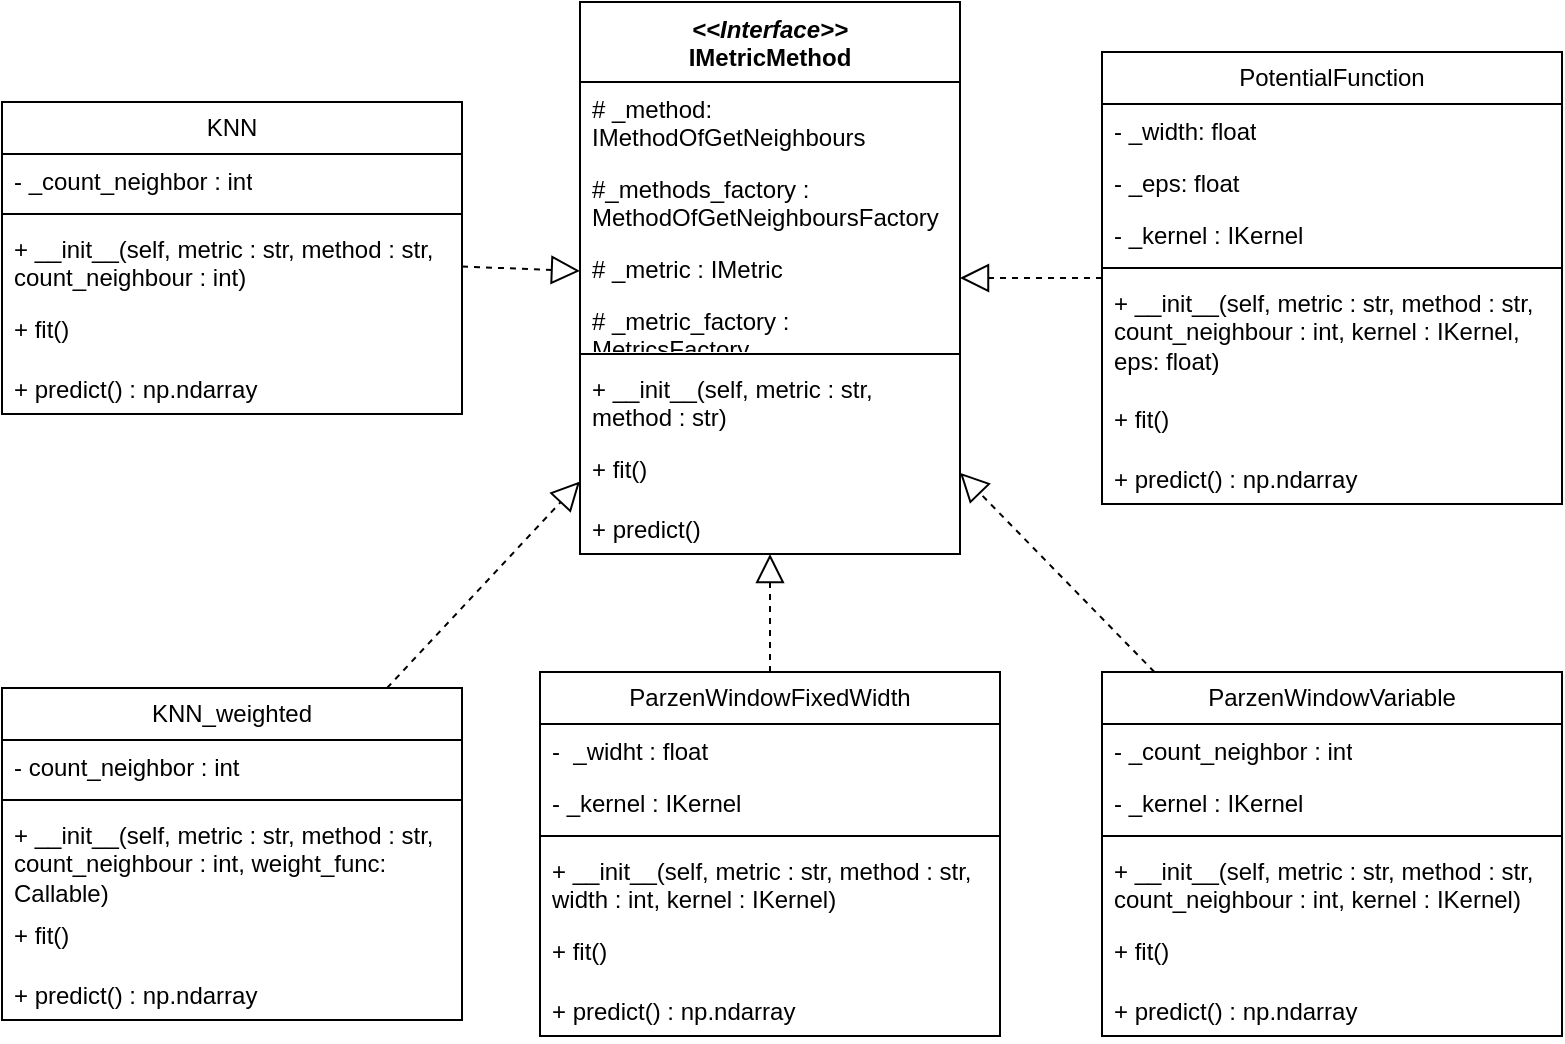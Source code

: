 <mxfile version="21.3.8" type="device">
  <diagram name="Страница 1" id="SHa1I2ZybwBfPQ1kGbsY">
    <mxGraphModel dx="1434" dy="782" grid="1" gridSize="10" guides="1" tooltips="1" connect="1" arrows="1" fold="1" page="1" pageScale="1" pageWidth="827" pageHeight="1169" math="0" shadow="0">
      <root>
        <mxCell id="0" />
        <mxCell id="1" parent="0" />
        <mxCell id="CIgMSyhfUsTMSM6e2B8M-1" value="KNN" style="swimlane;fontStyle=0;childLayout=stackLayout;horizontal=1;startSize=26;fillColor=none;horizontalStack=0;resizeParent=1;resizeParentMax=0;resizeLast=0;collapsible=1;marginBottom=0;whiteSpace=wrap;html=1;" vertex="1" parent="1">
          <mxGeometry x="30" y="100" width="230" height="156" as="geometry" />
        </mxCell>
        <mxCell id="CIgMSyhfUsTMSM6e2B8M-2" value="- _count_neighbor : int" style="text;strokeColor=none;fillColor=none;align=left;verticalAlign=top;spacingLeft=4;spacingRight=4;overflow=hidden;rotatable=0;points=[[0,0.5],[1,0.5]];portConstraint=eastwest;whiteSpace=wrap;html=1;" vertex="1" parent="CIgMSyhfUsTMSM6e2B8M-1">
          <mxGeometry y="26" width="230" height="26" as="geometry" />
        </mxCell>
        <mxCell id="CIgMSyhfUsTMSM6e2B8M-3" value="" style="line;strokeWidth=1;fillColor=none;align=left;verticalAlign=middle;spacingTop=-1;spacingLeft=3;spacingRight=3;rotatable=0;labelPosition=right;points=[];portConstraint=eastwest;strokeColor=inherit;" vertex="1" parent="CIgMSyhfUsTMSM6e2B8M-1">
          <mxGeometry y="52" width="230" height="8" as="geometry" />
        </mxCell>
        <mxCell id="CIgMSyhfUsTMSM6e2B8M-37" value="+ __init__(self, metric : str, method : str, count_neighbour : int)" style="text;strokeColor=none;fillColor=none;align=left;verticalAlign=top;spacingLeft=4;spacingRight=4;overflow=hidden;rotatable=0;points=[[0,0.5],[1,0.5]];portConstraint=eastwest;whiteSpace=wrap;html=1;" vertex="1" parent="CIgMSyhfUsTMSM6e2B8M-1">
          <mxGeometry y="60" width="230" height="40" as="geometry" />
        </mxCell>
        <mxCell id="CIgMSyhfUsTMSM6e2B8M-38" value="+ fit()" style="text;strokeColor=none;fillColor=none;align=left;verticalAlign=top;spacingLeft=4;spacingRight=4;overflow=hidden;rotatable=0;points=[[0,0.5],[1,0.5]];portConstraint=eastwest;whiteSpace=wrap;html=1;" vertex="1" parent="CIgMSyhfUsTMSM6e2B8M-1">
          <mxGeometry y="100" width="230" height="30" as="geometry" />
        </mxCell>
        <mxCell id="CIgMSyhfUsTMSM6e2B8M-40" value="+ predict() : np.ndarray" style="text;strokeColor=none;fillColor=none;align=left;verticalAlign=top;spacingLeft=4;spacingRight=4;overflow=hidden;rotatable=0;points=[[0,0.5],[1,0.5]];portConstraint=eastwest;whiteSpace=wrap;html=1;" vertex="1" parent="CIgMSyhfUsTMSM6e2B8M-1">
          <mxGeometry y="130" width="230" height="26" as="geometry" />
        </mxCell>
        <mxCell id="CIgMSyhfUsTMSM6e2B8M-6" value="&lt;i&gt;&amp;lt;&amp;lt;Interface&amp;gt;&amp;gt;&lt;/i&gt;&lt;br&gt;&lt;b&gt;IMetricMethod&lt;/b&gt;" style="swimlane;fontStyle=1;align=center;verticalAlign=top;childLayout=stackLayout;horizontal=1;startSize=40;horizontalStack=0;resizeParent=1;resizeParentMax=0;resizeLast=0;collapsible=1;marginBottom=0;whiteSpace=wrap;html=1;" vertex="1" parent="1">
          <mxGeometry x="319" y="50" width="190" height="276" as="geometry">
            <mxRectangle x="540" y="160" width="120" height="40" as="alternateBounds" />
          </mxGeometry>
        </mxCell>
        <mxCell id="CIgMSyhfUsTMSM6e2B8M-31" value="# _method: IMethodOfGetNeighbours" style="text;strokeColor=none;fillColor=none;align=left;verticalAlign=top;spacingLeft=4;spacingRight=4;overflow=hidden;rotatable=0;points=[[0,0.5],[1,0.5]];portConstraint=eastwest;whiteSpace=wrap;html=1;" vertex="1" parent="CIgMSyhfUsTMSM6e2B8M-6">
          <mxGeometry y="40" width="190" height="40" as="geometry" />
        </mxCell>
        <mxCell id="CIgMSyhfUsTMSM6e2B8M-32" value="#_methods_factory : MethodOfGetNeighboursFactory" style="text;strokeColor=none;fillColor=none;align=left;verticalAlign=top;spacingLeft=4;spacingRight=4;overflow=hidden;rotatable=0;points=[[0,0.5],[1,0.5]];portConstraint=eastwest;whiteSpace=wrap;html=1;" vertex="1" parent="CIgMSyhfUsTMSM6e2B8M-6">
          <mxGeometry y="80" width="190" height="40" as="geometry" />
        </mxCell>
        <mxCell id="CIgMSyhfUsTMSM6e2B8M-34" value="# _metric : IMetric" style="text;strokeColor=none;fillColor=none;align=left;verticalAlign=top;spacingLeft=4;spacingRight=4;overflow=hidden;rotatable=0;points=[[0,0.5],[1,0.5]];portConstraint=eastwest;whiteSpace=wrap;html=1;" vertex="1" parent="CIgMSyhfUsTMSM6e2B8M-6">
          <mxGeometry y="120" width="190" height="26" as="geometry" />
        </mxCell>
        <mxCell id="CIgMSyhfUsTMSM6e2B8M-33" value="# _metric_factory : MetricsFactory" style="text;strokeColor=none;fillColor=none;align=left;verticalAlign=top;spacingLeft=4;spacingRight=4;overflow=hidden;rotatable=0;points=[[0,0.5],[1,0.5]];portConstraint=eastwest;whiteSpace=wrap;html=1;" vertex="1" parent="CIgMSyhfUsTMSM6e2B8M-6">
          <mxGeometry y="146" width="190" height="26" as="geometry" />
        </mxCell>
        <mxCell id="CIgMSyhfUsTMSM6e2B8M-10" value="" style="line;strokeWidth=1;fillColor=none;align=left;verticalAlign=middle;spacingTop=-1;spacingLeft=3;spacingRight=3;rotatable=0;labelPosition=right;points=[];portConstraint=eastwest;strokeColor=inherit;" vertex="1" parent="CIgMSyhfUsTMSM6e2B8M-6">
          <mxGeometry y="172" width="190" height="8" as="geometry" />
        </mxCell>
        <mxCell id="CIgMSyhfUsTMSM6e2B8M-12" value="+ __init__(self, metric : str, method : str)" style="text;strokeColor=none;fillColor=none;align=left;verticalAlign=top;spacingLeft=4;spacingRight=4;overflow=hidden;rotatable=0;points=[[0,0.5],[1,0.5]];portConstraint=eastwest;whiteSpace=wrap;html=1;" vertex="1" parent="CIgMSyhfUsTMSM6e2B8M-6">
          <mxGeometry y="180" width="190" height="40" as="geometry" />
        </mxCell>
        <mxCell id="CIgMSyhfUsTMSM6e2B8M-13" value="+ fit()" style="text;strokeColor=none;fillColor=none;align=left;verticalAlign=top;spacingLeft=4;spacingRight=4;overflow=hidden;rotatable=0;points=[[0,0.5],[1,0.5]];portConstraint=eastwest;whiteSpace=wrap;html=1;" vertex="1" parent="CIgMSyhfUsTMSM6e2B8M-6">
          <mxGeometry y="220" width="190" height="30" as="geometry" />
        </mxCell>
        <mxCell id="CIgMSyhfUsTMSM6e2B8M-39" value="+ predict()" style="text;strokeColor=none;fillColor=none;align=left;verticalAlign=top;spacingLeft=4;spacingRight=4;overflow=hidden;rotatable=0;points=[[0,0.5],[1,0.5]];portConstraint=eastwest;whiteSpace=wrap;html=1;" vertex="1" parent="CIgMSyhfUsTMSM6e2B8M-6">
          <mxGeometry y="250" width="190" height="26" as="geometry" />
        </mxCell>
        <mxCell id="CIgMSyhfUsTMSM6e2B8M-41" value="KNN_weighted" style="swimlane;fontStyle=0;childLayout=stackLayout;horizontal=1;startSize=26;fillColor=none;horizontalStack=0;resizeParent=1;resizeParentMax=0;resizeLast=0;collapsible=1;marginBottom=0;whiteSpace=wrap;html=1;" vertex="1" parent="1">
          <mxGeometry x="30" y="393" width="230" height="166" as="geometry" />
        </mxCell>
        <mxCell id="CIgMSyhfUsTMSM6e2B8M-42" value="- count_neighbor : int" style="text;strokeColor=none;fillColor=none;align=left;verticalAlign=top;spacingLeft=4;spacingRight=4;overflow=hidden;rotatable=0;points=[[0,0.5],[1,0.5]];portConstraint=eastwest;whiteSpace=wrap;html=1;" vertex="1" parent="CIgMSyhfUsTMSM6e2B8M-41">
          <mxGeometry y="26" width="230" height="26" as="geometry" />
        </mxCell>
        <mxCell id="CIgMSyhfUsTMSM6e2B8M-43" value="" style="line;strokeWidth=1;fillColor=none;align=left;verticalAlign=middle;spacingTop=-1;spacingLeft=3;spacingRight=3;rotatable=0;labelPosition=right;points=[];portConstraint=eastwest;strokeColor=inherit;" vertex="1" parent="CIgMSyhfUsTMSM6e2B8M-41">
          <mxGeometry y="52" width="230" height="8" as="geometry" />
        </mxCell>
        <mxCell id="CIgMSyhfUsTMSM6e2B8M-44" value="+ __init__(self, metric : str, method : str, count_neighbour : int, weight_func: Callable)" style="text;strokeColor=none;fillColor=none;align=left;verticalAlign=top;spacingLeft=4;spacingRight=4;overflow=hidden;rotatable=0;points=[[0,0.5],[1,0.5]];portConstraint=eastwest;whiteSpace=wrap;html=1;" vertex="1" parent="CIgMSyhfUsTMSM6e2B8M-41">
          <mxGeometry y="60" width="230" height="50" as="geometry" />
        </mxCell>
        <mxCell id="CIgMSyhfUsTMSM6e2B8M-45" value="+ fit()" style="text;strokeColor=none;fillColor=none;align=left;verticalAlign=top;spacingLeft=4;spacingRight=4;overflow=hidden;rotatable=0;points=[[0,0.5],[1,0.5]];portConstraint=eastwest;whiteSpace=wrap;html=1;" vertex="1" parent="CIgMSyhfUsTMSM6e2B8M-41">
          <mxGeometry y="110" width="230" height="30" as="geometry" />
        </mxCell>
        <mxCell id="CIgMSyhfUsTMSM6e2B8M-46" value="+ predict() : np.ndarray" style="text;strokeColor=none;fillColor=none;align=left;verticalAlign=top;spacingLeft=4;spacingRight=4;overflow=hidden;rotatable=0;points=[[0,0.5],[1,0.5]];portConstraint=eastwest;whiteSpace=wrap;html=1;" vertex="1" parent="CIgMSyhfUsTMSM6e2B8M-41">
          <mxGeometry y="140" width="230" height="26" as="geometry" />
        </mxCell>
        <mxCell id="CIgMSyhfUsTMSM6e2B8M-47" value="ParzenWindowFixedWidth" style="swimlane;fontStyle=0;childLayout=stackLayout;horizontal=1;startSize=26;fillColor=none;horizontalStack=0;resizeParent=1;resizeParentMax=0;resizeLast=0;collapsible=1;marginBottom=0;whiteSpace=wrap;html=1;" vertex="1" parent="1">
          <mxGeometry x="299" y="385" width="230" height="182" as="geometry" />
        </mxCell>
        <mxCell id="CIgMSyhfUsTMSM6e2B8M-48" value="-&amp;nbsp; _widht : float" style="text;strokeColor=none;fillColor=none;align=left;verticalAlign=top;spacingLeft=4;spacingRight=4;overflow=hidden;rotatable=0;points=[[0,0.5],[1,0.5]];portConstraint=eastwest;whiteSpace=wrap;html=1;" vertex="1" parent="CIgMSyhfUsTMSM6e2B8M-47">
          <mxGeometry y="26" width="230" height="26" as="geometry" />
        </mxCell>
        <mxCell id="CIgMSyhfUsTMSM6e2B8M-59" value="- _kernel : IKernel" style="text;strokeColor=none;fillColor=none;align=left;verticalAlign=top;spacingLeft=4;spacingRight=4;overflow=hidden;rotatable=0;points=[[0,0.5],[1,0.5]];portConstraint=eastwest;whiteSpace=wrap;html=1;" vertex="1" parent="CIgMSyhfUsTMSM6e2B8M-47">
          <mxGeometry y="52" width="230" height="26" as="geometry" />
        </mxCell>
        <mxCell id="CIgMSyhfUsTMSM6e2B8M-49" value="" style="line;strokeWidth=1;fillColor=none;align=left;verticalAlign=middle;spacingTop=-1;spacingLeft=3;spacingRight=3;rotatable=0;labelPosition=right;points=[];portConstraint=eastwest;strokeColor=inherit;" vertex="1" parent="CIgMSyhfUsTMSM6e2B8M-47">
          <mxGeometry y="78" width="230" height="8" as="geometry" />
        </mxCell>
        <mxCell id="CIgMSyhfUsTMSM6e2B8M-50" value="+ __init__(self, metric : str, method : str, width : int, kernel : IKernel)" style="text;strokeColor=none;fillColor=none;align=left;verticalAlign=top;spacingLeft=4;spacingRight=4;overflow=hidden;rotatable=0;points=[[0,0.5],[1,0.5]];portConstraint=eastwest;whiteSpace=wrap;html=1;" vertex="1" parent="CIgMSyhfUsTMSM6e2B8M-47">
          <mxGeometry y="86" width="230" height="40" as="geometry" />
        </mxCell>
        <mxCell id="CIgMSyhfUsTMSM6e2B8M-51" value="+ fit()" style="text;strokeColor=none;fillColor=none;align=left;verticalAlign=top;spacingLeft=4;spacingRight=4;overflow=hidden;rotatable=0;points=[[0,0.5],[1,0.5]];portConstraint=eastwest;whiteSpace=wrap;html=1;" vertex="1" parent="CIgMSyhfUsTMSM6e2B8M-47">
          <mxGeometry y="126" width="230" height="30" as="geometry" />
        </mxCell>
        <mxCell id="CIgMSyhfUsTMSM6e2B8M-52" value="+ predict() : np.ndarray" style="text;strokeColor=none;fillColor=none;align=left;verticalAlign=top;spacingLeft=4;spacingRight=4;overflow=hidden;rotatable=0;points=[[0,0.5],[1,0.5]];portConstraint=eastwest;whiteSpace=wrap;html=1;" vertex="1" parent="CIgMSyhfUsTMSM6e2B8M-47">
          <mxGeometry y="156" width="230" height="26" as="geometry" />
        </mxCell>
        <mxCell id="CIgMSyhfUsTMSM6e2B8M-53" value="ParzenWindowVariable" style="swimlane;fontStyle=0;childLayout=stackLayout;horizontal=1;startSize=26;fillColor=none;horizontalStack=0;resizeParent=1;resizeParentMax=0;resizeLast=0;collapsible=1;marginBottom=0;whiteSpace=wrap;html=1;" vertex="1" parent="1">
          <mxGeometry x="580" y="385" width="230" height="182" as="geometry" />
        </mxCell>
        <mxCell id="CIgMSyhfUsTMSM6e2B8M-54" value="- _count_neighbor : int" style="text;strokeColor=none;fillColor=none;align=left;verticalAlign=top;spacingLeft=4;spacingRight=4;overflow=hidden;rotatable=0;points=[[0,0.5],[1,0.5]];portConstraint=eastwest;whiteSpace=wrap;html=1;" vertex="1" parent="CIgMSyhfUsTMSM6e2B8M-53">
          <mxGeometry y="26" width="230" height="26" as="geometry" />
        </mxCell>
        <mxCell id="CIgMSyhfUsTMSM6e2B8M-60" value="- _kernel : IKernel" style="text;strokeColor=none;fillColor=none;align=left;verticalAlign=top;spacingLeft=4;spacingRight=4;overflow=hidden;rotatable=0;points=[[0,0.5],[1,0.5]];portConstraint=eastwest;whiteSpace=wrap;html=1;" vertex="1" parent="CIgMSyhfUsTMSM6e2B8M-53">
          <mxGeometry y="52" width="230" height="26" as="geometry" />
        </mxCell>
        <mxCell id="CIgMSyhfUsTMSM6e2B8M-55" value="" style="line;strokeWidth=1;fillColor=none;align=left;verticalAlign=middle;spacingTop=-1;spacingLeft=3;spacingRight=3;rotatable=0;labelPosition=right;points=[];portConstraint=eastwest;strokeColor=inherit;" vertex="1" parent="CIgMSyhfUsTMSM6e2B8M-53">
          <mxGeometry y="78" width="230" height="8" as="geometry" />
        </mxCell>
        <mxCell id="CIgMSyhfUsTMSM6e2B8M-56" value="+ __init__(self, metric : str, method : str, count_neighbour : int, kernel : IKernel)" style="text;strokeColor=none;fillColor=none;align=left;verticalAlign=top;spacingLeft=4;spacingRight=4;overflow=hidden;rotatable=0;points=[[0,0.5],[1,0.5]];portConstraint=eastwest;whiteSpace=wrap;html=1;" vertex="1" parent="CIgMSyhfUsTMSM6e2B8M-53">
          <mxGeometry y="86" width="230" height="40" as="geometry" />
        </mxCell>
        <mxCell id="CIgMSyhfUsTMSM6e2B8M-57" value="+ fit()" style="text;strokeColor=none;fillColor=none;align=left;verticalAlign=top;spacingLeft=4;spacingRight=4;overflow=hidden;rotatable=0;points=[[0,0.5],[1,0.5]];portConstraint=eastwest;whiteSpace=wrap;html=1;" vertex="1" parent="CIgMSyhfUsTMSM6e2B8M-53">
          <mxGeometry y="126" width="230" height="30" as="geometry" />
        </mxCell>
        <mxCell id="CIgMSyhfUsTMSM6e2B8M-58" value="+ predict() : np.ndarray" style="text;strokeColor=none;fillColor=none;align=left;verticalAlign=top;spacingLeft=4;spacingRight=4;overflow=hidden;rotatable=0;points=[[0,0.5],[1,0.5]];portConstraint=eastwest;whiteSpace=wrap;html=1;" vertex="1" parent="CIgMSyhfUsTMSM6e2B8M-53">
          <mxGeometry y="156" width="230" height="26" as="geometry" />
        </mxCell>
        <mxCell id="CIgMSyhfUsTMSM6e2B8M-61" value="PotentialFunction" style="swimlane;fontStyle=0;childLayout=stackLayout;horizontal=1;startSize=26;fillColor=none;horizontalStack=0;resizeParent=1;resizeParentMax=0;resizeLast=0;collapsible=1;marginBottom=0;whiteSpace=wrap;html=1;" vertex="1" parent="1">
          <mxGeometry x="580" y="75" width="230" height="226" as="geometry" />
        </mxCell>
        <mxCell id="CIgMSyhfUsTMSM6e2B8M-62" value="- _width: float" style="text;strokeColor=none;fillColor=none;align=left;verticalAlign=top;spacingLeft=4;spacingRight=4;overflow=hidden;rotatable=0;points=[[0,0.5],[1,0.5]];portConstraint=eastwest;whiteSpace=wrap;html=1;" vertex="1" parent="CIgMSyhfUsTMSM6e2B8M-61">
          <mxGeometry y="26" width="230" height="26" as="geometry" />
        </mxCell>
        <mxCell id="CIgMSyhfUsTMSM6e2B8M-68" value="- _eps: float" style="text;strokeColor=none;fillColor=none;align=left;verticalAlign=top;spacingLeft=4;spacingRight=4;overflow=hidden;rotatable=0;points=[[0,0.5],[1,0.5]];portConstraint=eastwest;whiteSpace=wrap;html=1;" vertex="1" parent="CIgMSyhfUsTMSM6e2B8M-61">
          <mxGeometry y="52" width="230" height="26" as="geometry" />
        </mxCell>
        <mxCell id="CIgMSyhfUsTMSM6e2B8M-63" value="- _kernel : IKernel" style="text;strokeColor=none;fillColor=none;align=left;verticalAlign=top;spacingLeft=4;spacingRight=4;overflow=hidden;rotatable=0;points=[[0,0.5],[1,0.5]];portConstraint=eastwest;whiteSpace=wrap;html=1;" vertex="1" parent="CIgMSyhfUsTMSM6e2B8M-61">
          <mxGeometry y="78" width="230" height="26" as="geometry" />
        </mxCell>
        <mxCell id="CIgMSyhfUsTMSM6e2B8M-64" value="" style="line;strokeWidth=1;fillColor=none;align=left;verticalAlign=middle;spacingTop=-1;spacingLeft=3;spacingRight=3;rotatable=0;labelPosition=right;points=[];portConstraint=eastwest;strokeColor=inherit;" vertex="1" parent="CIgMSyhfUsTMSM6e2B8M-61">
          <mxGeometry y="104" width="230" height="8" as="geometry" />
        </mxCell>
        <mxCell id="CIgMSyhfUsTMSM6e2B8M-65" value="+ __init__(self, metric : str, method : str, count_neighbour : int, kernel : IKernel, eps: float)" style="text;strokeColor=none;fillColor=none;align=left;verticalAlign=top;spacingLeft=4;spacingRight=4;overflow=hidden;rotatable=0;points=[[0,0.5],[1,0.5]];portConstraint=eastwest;whiteSpace=wrap;html=1;" vertex="1" parent="CIgMSyhfUsTMSM6e2B8M-61">
          <mxGeometry y="112" width="230" height="58" as="geometry" />
        </mxCell>
        <mxCell id="CIgMSyhfUsTMSM6e2B8M-66" value="+ fit()" style="text;strokeColor=none;fillColor=none;align=left;verticalAlign=top;spacingLeft=4;spacingRight=4;overflow=hidden;rotatable=0;points=[[0,0.5],[1,0.5]];portConstraint=eastwest;whiteSpace=wrap;html=1;" vertex="1" parent="CIgMSyhfUsTMSM6e2B8M-61">
          <mxGeometry y="170" width="230" height="30" as="geometry" />
        </mxCell>
        <mxCell id="CIgMSyhfUsTMSM6e2B8M-67" value="+ predict() : np.ndarray" style="text;strokeColor=none;fillColor=none;align=left;verticalAlign=top;spacingLeft=4;spacingRight=4;overflow=hidden;rotatable=0;points=[[0,0.5],[1,0.5]];portConstraint=eastwest;whiteSpace=wrap;html=1;" vertex="1" parent="CIgMSyhfUsTMSM6e2B8M-61">
          <mxGeometry y="200" width="230" height="26" as="geometry" />
        </mxCell>
        <mxCell id="CIgMSyhfUsTMSM6e2B8M-69" value="" style="endArrow=block;dashed=1;endFill=0;endSize=12;html=1;rounded=0;" edge="1" parent="1" source="CIgMSyhfUsTMSM6e2B8M-47" target="CIgMSyhfUsTMSM6e2B8M-6">
          <mxGeometry width="160" relative="1" as="geometry">
            <mxPoint x="500" y="400" as="sourcePoint" />
            <mxPoint x="660" y="400" as="targetPoint" />
          </mxGeometry>
        </mxCell>
        <mxCell id="CIgMSyhfUsTMSM6e2B8M-70" value="" style="endArrow=block;dashed=1;endFill=0;endSize=12;html=1;rounded=0;" edge="1" parent="1" source="CIgMSyhfUsTMSM6e2B8M-53" target="CIgMSyhfUsTMSM6e2B8M-6">
          <mxGeometry width="160" relative="1" as="geometry">
            <mxPoint x="620" y="400" as="sourcePoint" />
            <mxPoint x="660" y="400" as="targetPoint" />
          </mxGeometry>
        </mxCell>
        <mxCell id="CIgMSyhfUsTMSM6e2B8M-71" value="" style="endArrow=block;dashed=1;endFill=0;endSize=12;html=1;rounded=0;" edge="1" parent="1" source="CIgMSyhfUsTMSM6e2B8M-61" target="CIgMSyhfUsTMSM6e2B8M-6">
          <mxGeometry width="160" relative="1" as="geometry">
            <mxPoint x="500" y="400" as="sourcePoint" />
            <mxPoint x="660" y="400" as="targetPoint" />
          </mxGeometry>
        </mxCell>
        <mxCell id="CIgMSyhfUsTMSM6e2B8M-72" value="" style="endArrow=block;dashed=1;endFill=0;endSize=12;html=1;rounded=0;" edge="1" parent="1" source="CIgMSyhfUsTMSM6e2B8M-41" target="CIgMSyhfUsTMSM6e2B8M-6">
          <mxGeometry width="160" relative="1" as="geometry">
            <mxPoint x="500" y="400" as="sourcePoint" />
            <mxPoint x="660" y="400" as="targetPoint" />
          </mxGeometry>
        </mxCell>
        <mxCell id="CIgMSyhfUsTMSM6e2B8M-73" value="" style="endArrow=block;dashed=1;endFill=0;endSize=12;html=1;rounded=0;" edge="1" parent="1" source="CIgMSyhfUsTMSM6e2B8M-1" target="CIgMSyhfUsTMSM6e2B8M-6">
          <mxGeometry width="160" relative="1" as="geometry">
            <mxPoint x="500" y="400" as="sourcePoint" />
            <mxPoint x="660" y="400" as="targetPoint" />
          </mxGeometry>
        </mxCell>
      </root>
    </mxGraphModel>
  </diagram>
</mxfile>

